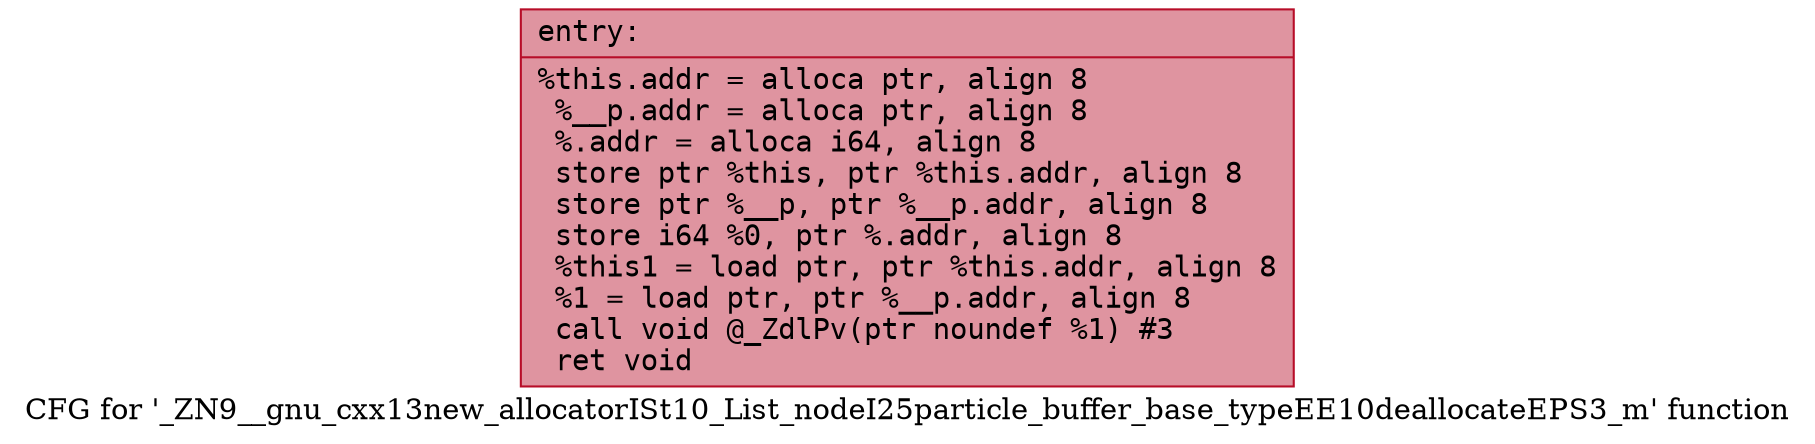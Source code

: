 digraph "CFG for '_ZN9__gnu_cxx13new_allocatorISt10_List_nodeI25particle_buffer_base_typeEE10deallocateEPS3_m' function" {
	label="CFG for '_ZN9__gnu_cxx13new_allocatorISt10_List_nodeI25particle_buffer_base_typeEE10deallocateEPS3_m' function";

	Node0x558b694e3450 [shape=record,color="#b70d28ff", style=filled, fillcolor="#b70d2870" fontname="Courier",label="{entry:\l|  %this.addr = alloca ptr, align 8\l  %__p.addr = alloca ptr, align 8\l  %.addr = alloca i64, align 8\l  store ptr %this, ptr %this.addr, align 8\l  store ptr %__p, ptr %__p.addr, align 8\l  store i64 %0, ptr %.addr, align 8\l  %this1 = load ptr, ptr %this.addr, align 8\l  %1 = load ptr, ptr %__p.addr, align 8\l  call void @_ZdlPv(ptr noundef %1) #3\l  ret void\l}"];
}
